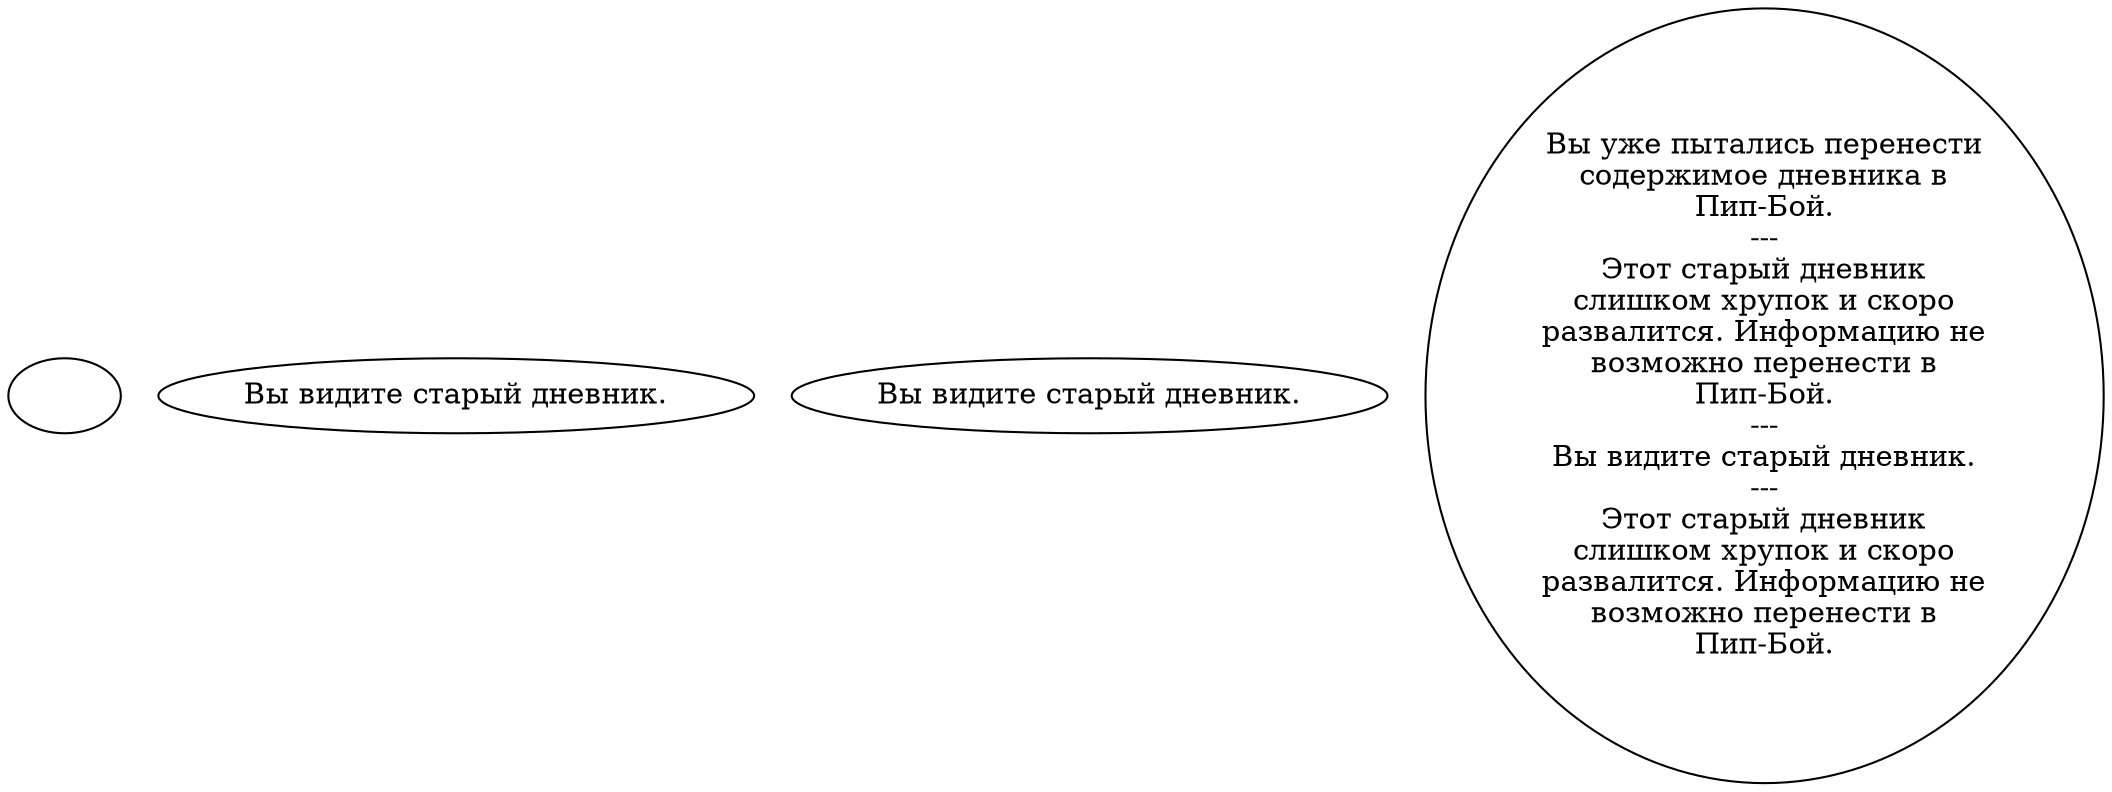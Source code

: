 digraph diDiary {
  "start" [style=filled       fillcolor="#FFFFFF"       color="#000000"]
  "start" [label=""]
  "look_at_p_proc" [style=filled       fillcolor="#FFFFFF"       color="#000000"]
  "look_at_p_proc" [label="Вы видите старый дневник."]
  "description_p_proc" [style=filled       fillcolor="#FFFFFF"       color="#000000"]
  "description_p_proc" [label="Вы видите старый дневник."]
  "use_p_proc" [style=filled       fillcolor="#FFFFFF"       color="#000000"]
  "use_p_proc" [label="Вы уже пытались перенести\nсодержимое дневника в\nПип-Бой.\n---\nЭтот старый дневник\nслишком хрупок и скоро\nразвалится. Информацию не\nвозможно перенести в\nПип-Бой.\n---\nВы видите старый дневник.\n---\nЭтот старый дневник\nслишком хрупок и скоро\nразвалится. Информацию не\nвозможно перенести в\nПип-Бой."]
}